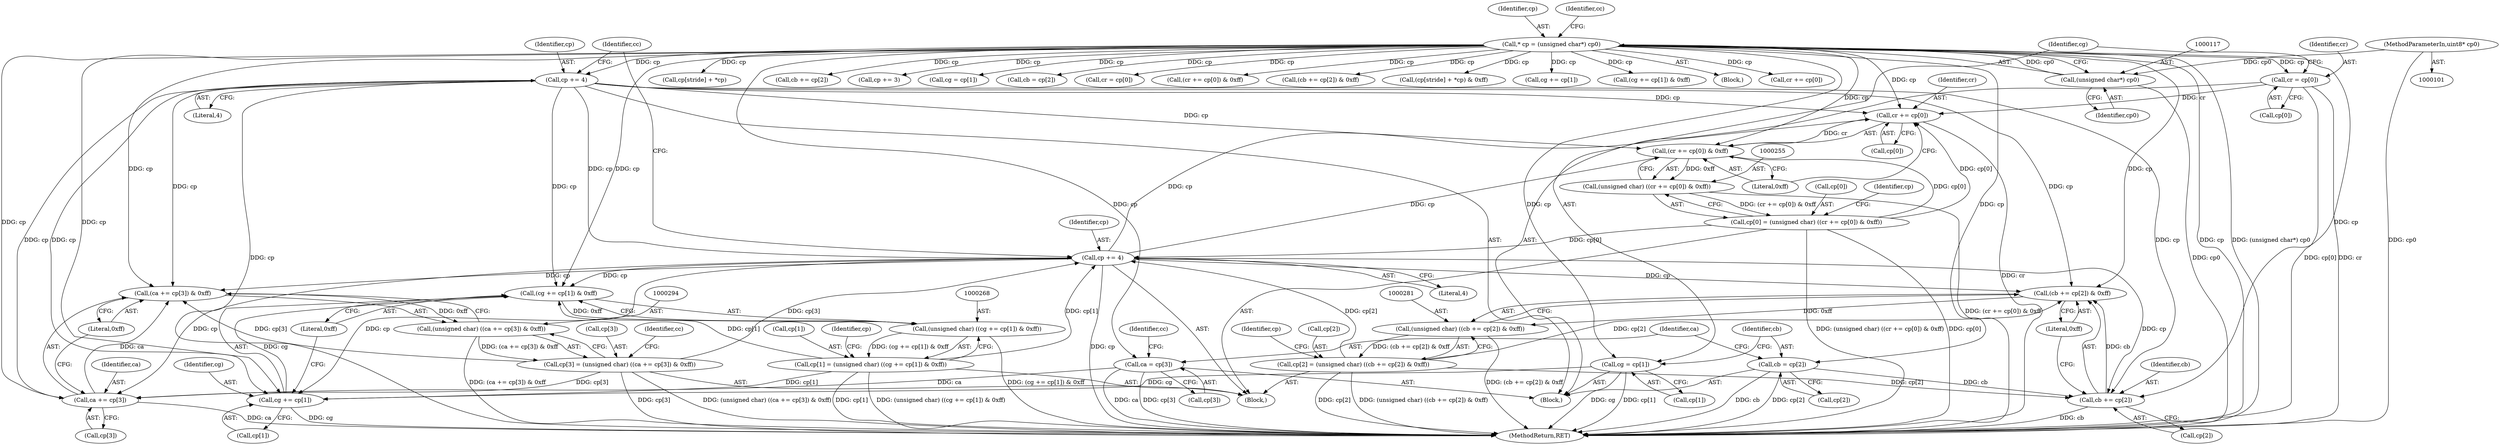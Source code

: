 digraph "0_libtiff_3ca657a8793dd011bf869695d72ad31c779c3cc1_7@array" {
"1000257" [label="(Call,cr += cp[0])"];
"1000216" [label="(Call,cr = cp[0])"];
"1000114" [label="(Call,* cp = (unsigned char*) cp0)"];
"1000116" [label="(Call,(unsigned char*) cp0)"];
"1000103" [label="(MethodParameterIn,uint8* cp0)"];
"1000250" [label="(Call,cp[0] = (unsigned char) ((cr += cp[0]) & 0xff))"];
"1000254" [label="(Call,(unsigned char) ((cr += cp[0]) & 0xff))"];
"1000256" [label="(Call,(cr += cp[0]) & 0xff)"];
"1000257" [label="(Call,cr += cp[0])"];
"1000305" [label="(Call,cp += 4)"];
"1000289" [label="(Call,cp[3] = (unsigned char) ((ca += cp[3]) & 0xff))"];
"1000293" [label="(Call,(unsigned char) ((ca += cp[3]) & 0xff))"];
"1000295" [label="(Call,(ca += cp[3]) & 0xff)"];
"1000296" [label="(Call,ca += cp[3])"];
"1000234" [label="(Call,ca = cp[3])"];
"1000242" [label="(Call,cp += 4)"];
"1000263" [label="(Call,cp[1] = (unsigned char) ((cg += cp[1]) & 0xff))"];
"1000267" [label="(Call,(unsigned char) ((cg += cp[1]) & 0xff))"];
"1000269" [label="(Call,(cg += cp[1]) & 0xff)"];
"1000270" [label="(Call,cg += cp[1])"];
"1000222" [label="(Call,cg = cp[1])"];
"1000276" [label="(Call,cp[2] = (unsigned char) ((cb += cp[2]) & 0xff))"];
"1000280" [label="(Call,(unsigned char) ((cb += cp[2]) & 0xff))"];
"1000282" [label="(Call,(cb += cp[2]) & 0xff)"];
"1000283" [label="(Call,cb += cp[2])"];
"1000228" [label="(Call,cb = cp[2])"];
"1000251" [label="(Call,cp[0])"];
"1000217" [label="(Identifier,cr)"];
"1000240" [label="(Identifier,cc)"];
"1000324" [label="(Call,cp[stride] + *cp)"];
"1000224" [label="(Call,cp[1])"];
"1000263" [label="(Call,cp[1] = (unsigned char) ((cg += cp[1]) & 0xff))"];
"1000197" [label="(Call,cb += cp[2])"];
"1000269" [label="(Call,(cg += cp[1]) & 0xff)"];
"1000295" [label="(Call,(ca += cp[3]) & 0xff)"];
"1000103" [label="(MethodParameterIn,uint8* cp0)"];
"1000116" [label="(Call,(unsigned char*) cp0)"];
"1000156" [label="(Call,cp += 3)"];
"1000249" [label="(Block,)"];
"1000298" [label="(Call,cp[3])"];
"1000243" [label="(Identifier,cp)"];
"1000272" [label="(Call,cp[1])"];
"1000115" [label="(Identifier,cp)"];
"1000265" [label="(Identifier,cp)"];
"1000142" [label="(Call,cg = cp[1])"];
"1000257" [label="(Call,cr += cp[0])"];
"1000250" [label="(Call,cp[0] = (unsigned char) ((cr += cp[0]) & 0xff))"];
"1000288" [label="(Literal,0xff)"];
"1000303" [label="(Identifier,cc)"];
"1000122" [label="(Identifier,cc)"];
"1000280" [label="(Call,(unsigned char) ((cb += cp[2]) & 0xff))"];
"1000271" [label="(Identifier,cg)"];
"1000277" [label="(Call,cp[2])"];
"1000214" [label="(Block,)"];
"1000247" [label="(Identifier,cc)"];
"1000148" [label="(Call,cb = cp[2])"];
"1000216" [label="(Call,cr = cp[0])"];
"1000256" [label="(Call,(cr += cp[0]) & 0xff)"];
"1000136" [label="(Call,cr = cp[0])"];
"1000297" [label="(Identifier,ca)"];
"1000170" [label="(Call,(cr += cp[0]) & 0xff)"];
"1000296" [label="(Call,ca += cp[3])"];
"1000236" [label="(Call,cp[3])"];
"1000229" [label="(Identifier,cb)"];
"1000291" [label="(Identifier,cp)"];
"1000275" [label="(Literal,0xff)"];
"1000283" [label="(Call,cb += cp[2])"];
"1000242" [label="(Call,cp += 4)"];
"1000264" [label="(Call,cp[1])"];
"1000254" [label="(Call,(unsigned char) ((cr += cp[0]) & 0xff))"];
"1000290" [label="(Call,cp[3])"];
"1000196" [label="(Call,(cb += cp[2]) & 0xff)"];
"1000262" [label="(Literal,0xff)"];
"1000282" [label="(Call,(cb += cp[2]) & 0xff)"];
"1000230" [label="(Call,cp[2])"];
"1000258" [label="(Identifier,cr)"];
"1000270" [label="(Call,cg += cp[1])"];
"1000323" [label="(Call,(cp[stride] + *cp) & 0xff)"];
"1000278" [label="(Identifier,cp)"];
"1000305" [label="(Call,cp += 4)"];
"1000184" [label="(Call,cg += cp[1])"];
"1000307" [label="(Literal,4)"];
"1000289" [label="(Call,cp[3] = (unsigned char) ((ca += cp[3]) & 0xff))"];
"1000222" [label="(Call,cg = cp[1])"];
"1000301" [label="(Literal,0xff)"];
"1000114" [label="(Call,* cp = (unsigned char*) cp0)"];
"1000284" [label="(Identifier,cb)"];
"1000337" [label="(MethodReturn,RET)"];
"1000218" [label="(Call,cp[0])"];
"1000259" [label="(Call,cp[0])"];
"1000183" [label="(Call,(cg += cp[1]) & 0xff)"];
"1000223" [label="(Identifier,cg)"];
"1000105" [label="(Block,)"];
"1000285" [label="(Call,cp[2])"];
"1000244" [label="(Literal,4)"];
"1000235" [label="(Identifier,ca)"];
"1000276" [label="(Call,cp[2] = (unsigned char) ((cb += cp[2]) & 0xff))"];
"1000228" [label="(Call,cb = cp[2])"];
"1000118" [label="(Identifier,cp0)"];
"1000306" [label="(Identifier,cp)"];
"1000267" [label="(Call,(unsigned char) ((cg += cp[1]) & 0xff))"];
"1000171" [label="(Call,cr += cp[0])"];
"1000293" [label="(Call,(unsigned char) ((ca += cp[3]) & 0xff))"];
"1000234" [label="(Call,ca = cp[3])"];
"1000257" -> "1000256"  [label="AST: "];
"1000257" -> "1000259"  [label="CFG: "];
"1000258" -> "1000257"  [label="AST: "];
"1000259" -> "1000257"  [label="AST: "];
"1000262" -> "1000257"  [label="CFG: "];
"1000257" -> "1000337"  [label="DDG: cr"];
"1000257" -> "1000256"  [label="DDG: cr"];
"1000216" -> "1000257"  [label="DDG: cr"];
"1000250" -> "1000257"  [label="DDG: cp[0]"];
"1000305" -> "1000257"  [label="DDG: cp"];
"1000242" -> "1000257"  [label="DDG: cp"];
"1000114" -> "1000257"  [label="DDG: cp"];
"1000216" -> "1000214"  [label="AST: "];
"1000216" -> "1000218"  [label="CFG: "];
"1000217" -> "1000216"  [label="AST: "];
"1000218" -> "1000216"  [label="AST: "];
"1000223" -> "1000216"  [label="CFG: "];
"1000216" -> "1000337"  [label="DDG: cr"];
"1000216" -> "1000337"  [label="DDG: cp[0]"];
"1000114" -> "1000216"  [label="DDG: cp"];
"1000114" -> "1000105"  [label="AST: "];
"1000114" -> "1000116"  [label="CFG: "];
"1000115" -> "1000114"  [label="AST: "];
"1000116" -> "1000114"  [label="AST: "];
"1000122" -> "1000114"  [label="CFG: "];
"1000114" -> "1000337"  [label="DDG: cp"];
"1000114" -> "1000337"  [label="DDG: (unsigned char*) cp0"];
"1000116" -> "1000114"  [label="DDG: cp0"];
"1000114" -> "1000136"  [label="DDG: cp"];
"1000114" -> "1000142"  [label="DDG: cp"];
"1000114" -> "1000148"  [label="DDG: cp"];
"1000114" -> "1000156"  [label="DDG: cp"];
"1000114" -> "1000170"  [label="DDG: cp"];
"1000114" -> "1000171"  [label="DDG: cp"];
"1000114" -> "1000183"  [label="DDG: cp"];
"1000114" -> "1000184"  [label="DDG: cp"];
"1000114" -> "1000196"  [label="DDG: cp"];
"1000114" -> "1000197"  [label="DDG: cp"];
"1000114" -> "1000222"  [label="DDG: cp"];
"1000114" -> "1000228"  [label="DDG: cp"];
"1000114" -> "1000234"  [label="DDG: cp"];
"1000114" -> "1000242"  [label="DDG: cp"];
"1000114" -> "1000256"  [label="DDG: cp"];
"1000114" -> "1000269"  [label="DDG: cp"];
"1000114" -> "1000270"  [label="DDG: cp"];
"1000114" -> "1000282"  [label="DDG: cp"];
"1000114" -> "1000283"  [label="DDG: cp"];
"1000114" -> "1000295"  [label="DDG: cp"];
"1000114" -> "1000296"  [label="DDG: cp"];
"1000114" -> "1000323"  [label="DDG: cp"];
"1000114" -> "1000324"  [label="DDG: cp"];
"1000116" -> "1000118"  [label="CFG: "];
"1000117" -> "1000116"  [label="AST: "];
"1000118" -> "1000116"  [label="AST: "];
"1000116" -> "1000337"  [label="DDG: cp0"];
"1000103" -> "1000116"  [label="DDG: cp0"];
"1000103" -> "1000101"  [label="AST: "];
"1000103" -> "1000337"  [label="DDG: cp0"];
"1000250" -> "1000249"  [label="AST: "];
"1000250" -> "1000254"  [label="CFG: "];
"1000251" -> "1000250"  [label="AST: "];
"1000254" -> "1000250"  [label="AST: "];
"1000265" -> "1000250"  [label="CFG: "];
"1000250" -> "1000337"  [label="DDG: cp[0]"];
"1000250" -> "1000337"  [label="DDG: (unsigned char) ((cr += cp[0]) & 0xff)"];
"1000254" -> "1000250"  [label="DDG: (cr += cp[0]) & 0xff"];
"1000250" -> "1000256"  [label="DDG: cp[0]"];
"1000250" -> "1000305"  [label="DDG: cp[0]"];
"1000254" -> "1000256"  [label="CFG: "];
"1000255" -> "1000254"  [label="AST: "];
"1000256" -> "1000254"  [label="AST: "];
"1000254" -> "1000337"  [label="DDG: (cr += cp[0]) & 0xff"];
"1000256" -> "1000254"  [label="DDG: 0xff"];
"1000256" -> "1000262"  [label="CFG: "];
"1000262" -> "1000256"  [label="AST: "];
"1000305" -> "1000256"  [label="DDG: cp"];
"1000242" -> "1000256"  [label="DDG: cp"];
"1000305" -> "1000249"  [label="AST: "];
"1000305" -> "1000307"  [label="CFG: "];
"1000306" -> "1000305"  [label="AST: "];
"1000307" -> "1000305"  [label="AST: "];
"1000247" -> "1000305"  [label="CFG: "];
"1000305" -> "1000337"  [label="DDG: cp"];
"1000305" -> "1000269"  [label="DDG: cp"];
"1000305" -> "1000270"  [label="DDG: cp"];
"1000305" -> "1000282"  [label="DDG: cp"];
"1000305" -> "1000283"  [label="DDG: cp"];
"1000305" -> "1000295"  [label="DDG: cp"];
"1000305" -> "1000296"  [label="DDG: cp"];
"1000289" -> "1000305"  [label="DDG: cp[3]"];
"1000263" -> "1000305"  [label="DDG: cp[1]"];
"1000276" -> "1000305"  [label="DDG: cp[2]"];
"1000242" -> "1000305"  [label="DDG: cp"];
"1000289" -> "1000249"  [label="AST: "];
"1000289" -> "1000293"  [label="CFG: "];
"1000290" -> "1000289"  [label="AST: "];
"1000293" -> "1000289"  [label="AST: "];
"1000303" -> "1000289"  [label="CFG: "];
"1000289" -> "1000337"  [label="DDG: cp[3]"];
"1000289" -> "1000337"  [label="DDG: (unsigned char) ((ca += cp[3]) & 0xff)"];
"1000293" -> "1000289"  [label="DDG: (ca += cp[3]) & 0xff"];
"1000289" -> "1000295"  [label="DDG: cp[3]"];
"1000289" -> "1000296"  [label="DDG: cp[3]"];
"1000293" -> "1000295"  [label="CFG: "];
"1000294" -> "1000293"  [label="AST: "];
"1000295" -> "1000293"  [label="AST: "];
"1000293" -> "1000337"  [label="DDG: (ca += cp[3]) & 0xff"];
"1000295" -> "1000293"  [label="DDG: 0xff"];
"1000295" -> "1000301"  [label="CFG: "];
"1000296" -> "1000295"  [label="AST: "];
"1000301" -> "1000295"  [label="AST: "];
"1000296" -> "1000295"  [label="DDG: ca"];
"1000242" -> "1000295"  [label="DDG: cp"];
"1000296" -> "1000298"  [label="CFG: "];
"1000297" -> "1000296"  [label="AST: "];
"1000298" -> "1000296"  [label="AST: "];
"1000301" -> "1000296"  [label="CFG: "];
"1000296" -> "1000337"  [label="DDG: ca"];
"1000234" -> "1000296"  [label="DDG: ca"];
"1000242" -> "1000296"  [label="DDG: cp"];
"1000234" -> "1000214"  [label="AST: "];
"1000234" -> "1000236"  [label="CFG: "];
"1000235" -> "1000234"  [label="AST: "];
"1000236" -> "1000234"  [label="AST: "];
"1000240" -> "1000234"  [label="CFG: "];
"1000234" -> "1000337"  [label="DDG: cp[3]"];
"1000234" -> "1000337"  [label="DDG: ca"];
"1000242" -> "1000214"  [label="AST: "];
"1000242" -> "1000244"  [label="CFG: "];
"1000243" -> "1000242"  [label="AST: "];
"1000244" -> "1000242"  [label="AST: "];
"1000247" -> "1000242"  [label="CFG: "];
"1000242" -> "1000337"  [label="DDG: cp"];
"1000242" -> "1000269"  [label="DDG: cp"];
"1000242" -> "1000270"  [label="DDG: cp"];
"1000242" -> "1000282"  [label="DDG: cp"];
"1000242" -> "1000283"  [label="DDG: cp"];
"1000263" -> "1000249"  [label="AST: "];
"1000263" -> "1000267"  [label="CFG: "];
"1000264" -> "1000263"  [label="AST: "];
"1000267" -> "1000263"  [label="AST: "];
"1000278" -> "1000263"  [label="CFG: "];
"1000263" -> "1000337"  [label="DDG: (unsigned char) ((cg += cp[1]) & 0xff)"];
"1000263" -> "1000337"  [label="DDG: cp[1]"];
"1000267" -> "1000263"  [label="DDG: (cg += cp[1]) & 0xff"];
"1000263" -> "1000269"  [label="DDG: cp[1]"];
"1000263" -> "1000270"  [label="DDG: cp[1]"];
"1000267" -> "1000269"  [label="CFG: "];
"1000268" -> "1000267"  [label="AST: "];
"1000269" -> "1000267"  [label="AST: "];
"1000267" -> "1000337"  [label="DDG: (cg += cp[1]) & 0xff"];
"1000269" -> "1000267"  [label="DDG: 0xff"];
"1000269" -> "1000275"  [label="CFG: "];
"1000270" -> "1000269"  [label="AST: "];
"1000275" -> "1000269"  [label="AST: "];
"1000270" -> "1000269"  [label="DDG: cg"];
"1000270" -> "1000272"  [label="CFG: "];
"1000271" -> "1000270"  [label="AST: "];
"1000272" -> "1000270"  [label="AST: "];
"1000275" -> "1000270"  [label="CFG: "];
"1000270" -> "1000337"  [label="DDG: cg"];
"1000222" -> "1000270"  [label="DDG: cg"];
"1000222" -> "1000214"  [label="AST: "];
"1000222" -> "1000224"  [label="CFG: "];
"1000223" -> "1000222"  [label="AST: "];
"1000224" -> "1000222"  [label="AST: "];
"1000229" -> "1000222"  [label="CFG: "];
"1000222" -> "1000337"  [label="DDG: cg"];
"1000222" -> "1000337"  [label="DDG: cp[1]"];
"1000276" -> "1000249"  [label="AST: "];
"1000276" -> "1000280"  [label="CFG: "];
"1000277" -> "1000276"  [label="AST: "];
"1000280" -> "1000276"  [label="AST: "];
"1000291" -> "1000276"  [label="CFG: "];
"1000276" -> "1000337"  [label="DDG: (unsigned char) ((cb += cp[2]) & 0xff)"];
"1000276" -> "1000337"  [label="DDG: cp[2]"];
"1000280" -> "1000276"  [label="DDG: (cb += cp[2]) & 0xff"];
"1000276" -> "1000282"  [label="DDG: cp[2]"];
"1000276" -> "1000283"  [label="DDG: cp[2]"];
"1000280" -> "1000282"  [label="CFG: "];
"1000281" -> "1000280"  [label="AST: "];
"1000282" -> "1000280"  [label="AST: "];
"1000280" -> "1000337"  [label="DDG: (cb += cp[2]) & 0xff"];
"1000282" -> "1000280"  [label="DDG: 0xff"];
"1000282" -> "1000288"  [label="CFG: "];
"1000283" -> "1000282"  [label="AST: "];
"1000288" -> "1000282"  [label="AST: "];
"1000283" -> "1000282"  [label="DDG: cb"];
"1000283" -> "1000285"  [label="CFG: "];
"1000284" -> "1000283"  [label="AST: "];
"1000285" -> "1000283"  [label="AST: "];
"1000288" -> "1000283"  [label="CFG: "];
"1000283" -> "1000337"  [label="DDG: cb"];
"1000228" -> "1000283"  [label="DDG: cb"];
"1000228" -> "1000214"  [label="AST: "];
"1000228" -> "1000230"  [label="CFG: "];
"1000229" -> "1000228"  [label="AST: "];
"1000230" -> "1000228"  [label="AST: "];
"1000235" -> "1000228"  [label="CFG: "];
"1000228" -> "1000337"  [label="DDG: cb"];
"1000228" -> "1000337"  [label="DDG: cp[2]"];
}
